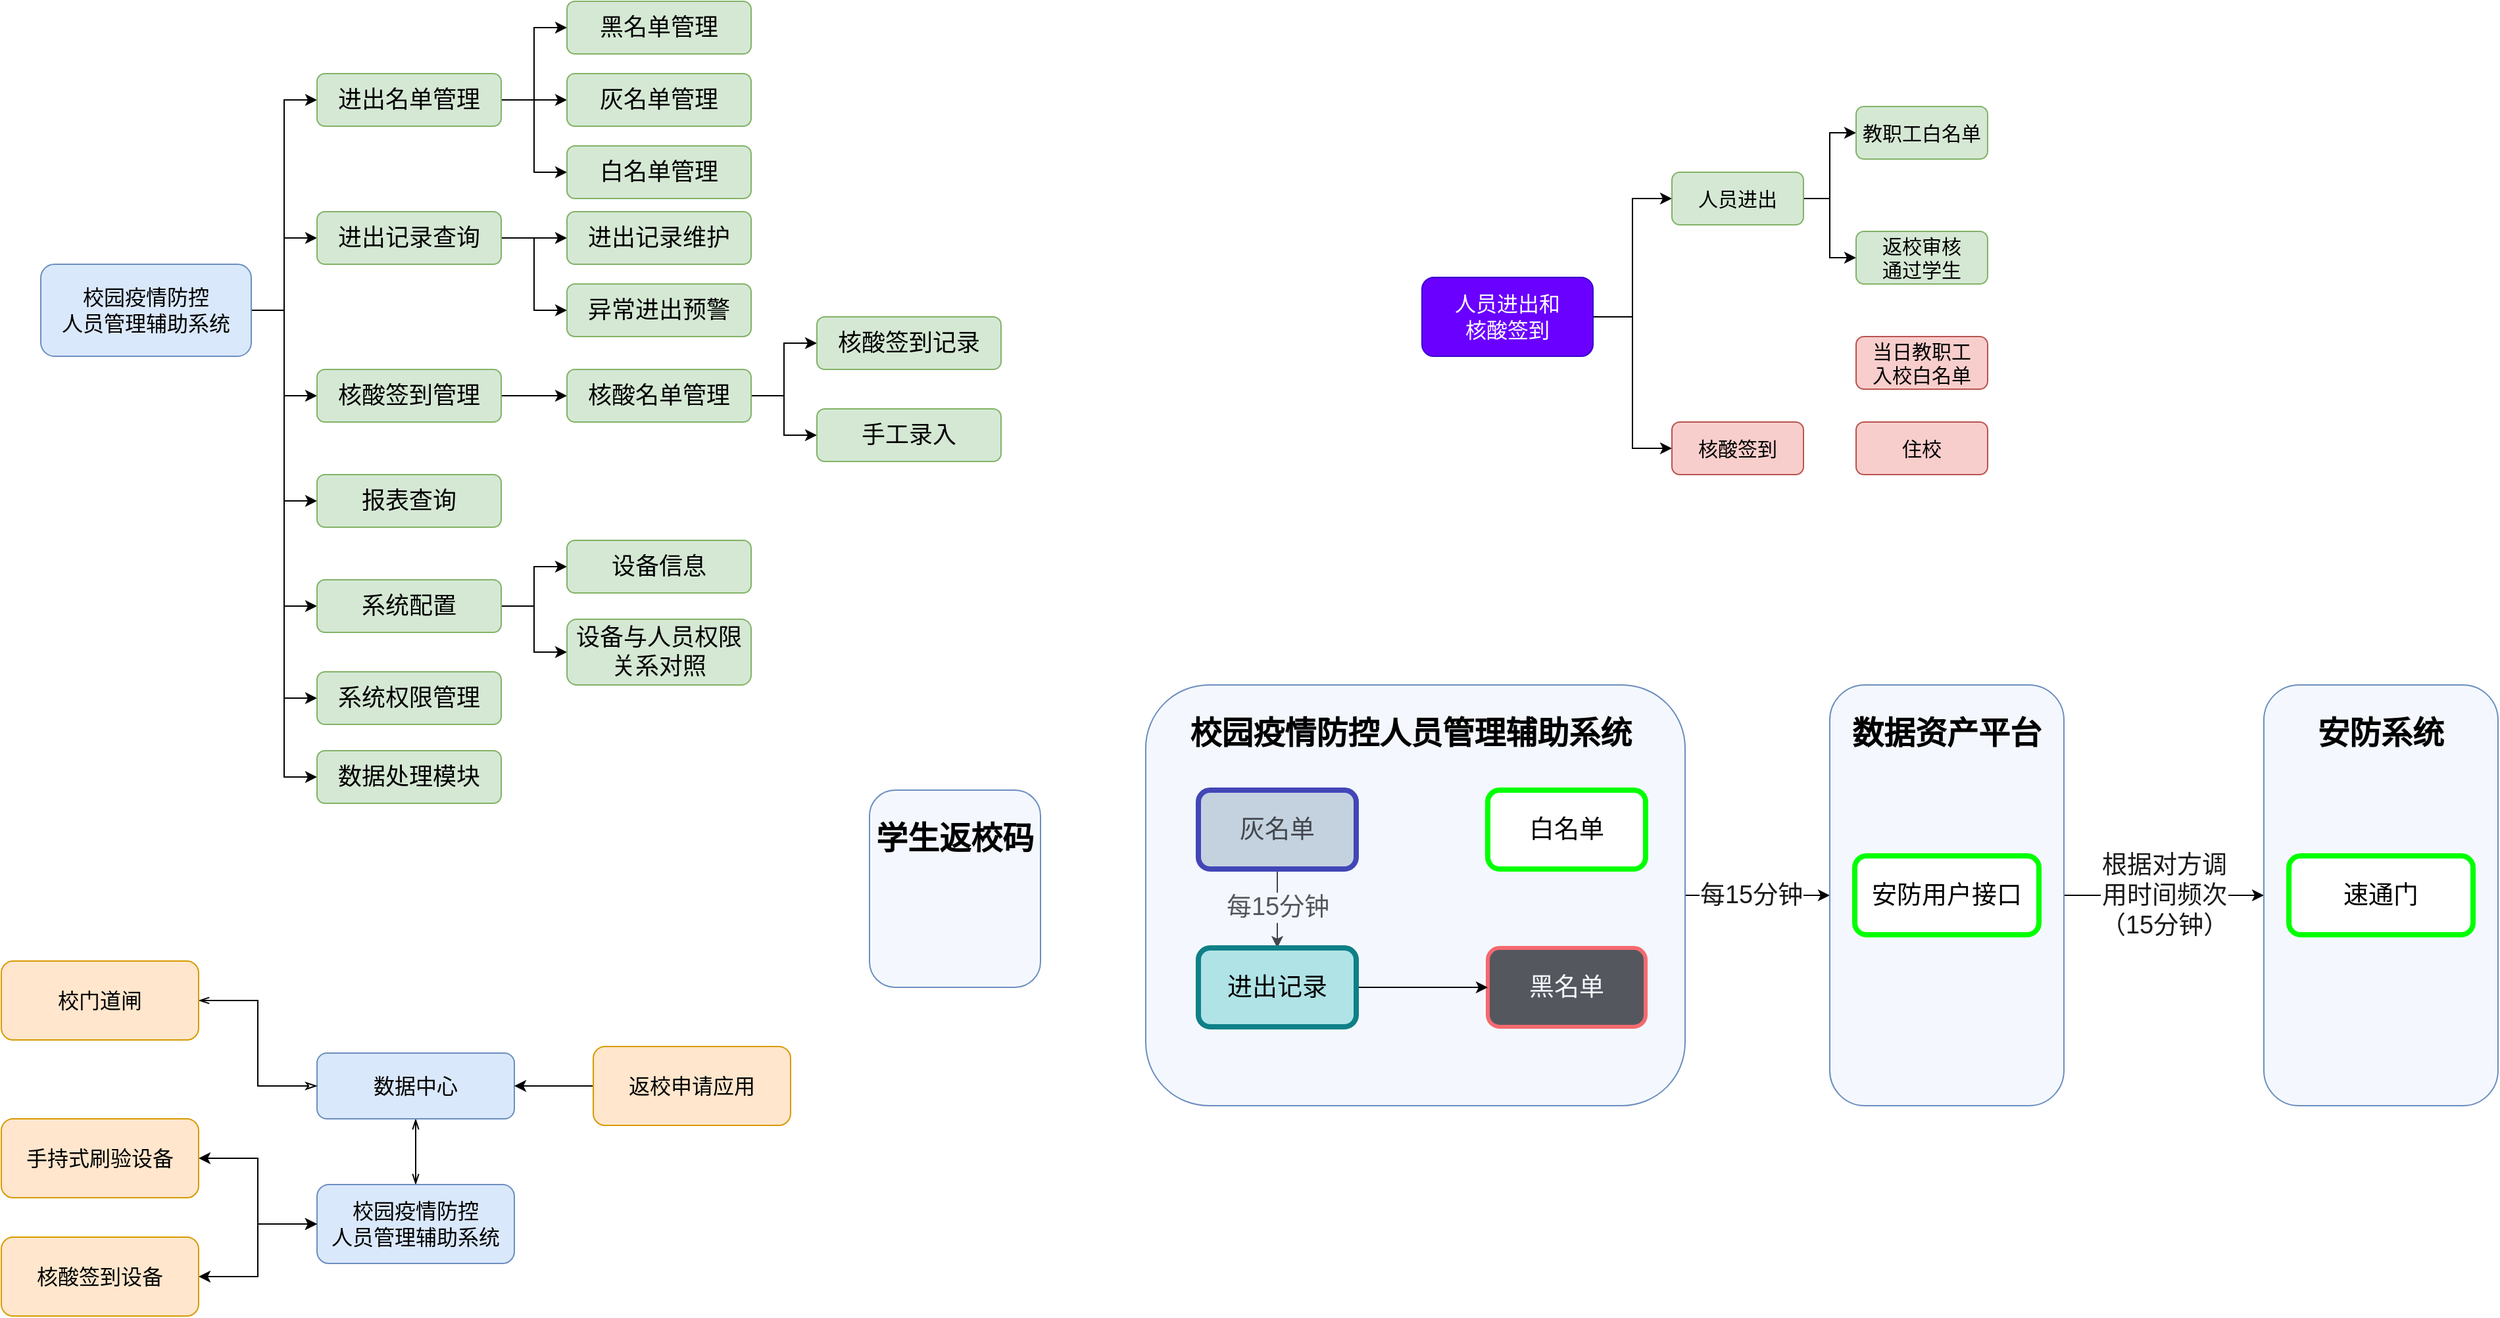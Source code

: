 <mxfile version="18.0.0" type="github">
  <diagram id="9vjwfqeA_DVdZ4IVt9qL" name="Page-1">
    <mxGraphModel dx="1445" dy="1897" grid="1" gridSize="10" guides="1" tooltips="1" connect="1" arrows="1" fold="1" page="1" pageScale="1" pageWidth="827" pageHeight="1169" math="0" shadow="0">
      <root>
        <mxCell id="0" />
        <mxCell id="1" parent="0" />
        <mxCell id="mTRX2ACm2MRmk_OSoDYx-10" style="edgeStyle=orthogonalEdgeStyle;rounded=0;orthogonalLoop=1;jettySize=auto;html=1;exitX=1;exitY=0.5;exitDx=0;exitDy=0;entryX=0;entryY=0.5;entryDx=0;entryDy=0;fontSize=18;" parent="1" source="mTRX2ACm2MRmk_OSoDYx-2" target="mTRX2ACm2MRmk_OSoDYx-3" edge="1">
          <mxGeometry relative="1" as="geometry" />
        </mxCell>
        <mxCell id="mTRX2ACm2MRmk_OSoDYx-11" style="edgeStyle=orthogonalEdgeStyle;rounded=0;orthogonalLoop=1;jettySize=auto;html=1;exitX=1;exitY=0.5;exitDx=0;exitDy=0;entryX=0;entryY=0.5;entryDx=0;entryDy=0;fontSize=18;" parent="1" source="mTRX2ACm2MRmk_OSoDYx-2" target="mTRX2ACm2MRmk_OSoDYx-5" edge="1">
          <mxGeometry relative="1" as="geometry" />
        </mxCell>
        <mxCell id="mTRX2ACm2MRmk_OSoDYx-12" style="edgeStyle=orthogonalEdgeStyle;rounded=0;orthogonalLoop=1;jettySize=auto;html=1;exitX=1;exitY=0.5;exitDx=0;exitDy=0;entryX=0;entryY=0.5;entryDx=0;entryDy=0;fontSize=18;" parent="1" source="mTRX2ACm2MRmk_OSoDYx-2" target="mTRX2ACm2MRmk_OSoDYx-6" edge="1">
          <mxGeometry relative="1" as="geometry" />
        </mxCell>
        <mxCell id="mTRX2ACm2MRmk_OSoDYx-22" style="edgeStyle=orthogonalEdgeStyle;rounded=0;orthogonalLoop=1;jettySize=auto;html=1;exitX=1;exitY=0.5;exitDx=0;exitDy=0;entryX=0;entryY=0.5;entryDx=0;entryDy=0;fontSize=18;" parent="1" source="mTRX2ACm2MRmk_OSoDYx-2" target="mTRX2ACm2MRmk_OSoDYx-18" edge="1">
          <mxGeometry relative="1" as="geometry" />
        </mxCell>
        <mxCell id="mTRX2ACm2MRmk_OSoDYx-26" style="edgeStyle=orthogonalEdgeStyle;rounded=0;orthogonalLoop=1;jettySize=auto;html=1;exitX=1;exitY=0.5;exitDx=0;exitDy=0;entryX=0;entryY=0.5;entryDx=0;entryDy=0;fontSize=18;" parent="1" source="mTRX2ACm2MRmk_OSoDYx-2" target="mTRX2ACm2MRmk_OSoDYx-25" edge="1">
          <mxGeometry relative="1" as="geometry" />
        </mxCell>
        <mxCell id="qPYPx7OVyf8pasTDU_Wo-8" style="edgeStyle=orthogonalEdgeStyle;rounded=0;orthogonalLoop=1;jettySize=auto;html=1;exitX=1;exitY=0.5;exitDx=0;exitDy=0;entryX=0;entryY=0.5;entryDx=0;entryDy=0;" parent="1" source="mTRX2ACm2MRmk_OSoDYx-2" target="qPYPx7OVyf8pasTDU_Wo-3" edge="1">
          <mxGeometry relative="1" as="geometry" />
        </mxCell>
        <mxCell id="qPYPx7OVyf8pasTDU_Wo-15" style="edgeStyle=orthogonalEdgeStyle;rounded=0;orthogonalLoop=1;jettySize=auto;html=1;exitX=1;exitY=0.5;exitDx=0;exitDy=0;entryX=0;entryY=0.5;entryDx=0;entryDy=0;" parent="1" source="mTRX2ACm2MRmk_OSoDYx-2" target="qPYPx7OVyf8pasTDU_Wo-14" edge="1">
          <mxGeometry relative="1" as="geometry" />
        </mxCell>
        <mxCell id="mTRX2ACm2MRmk_OSoDYx-2" value="校园疫情防控&lt;br&gt;人员管理辅助系统" style="rounded=1;whiteSpace=wrap;html=1;fontSize=16;fillColor=#dae8fc;strokeColor=#6c8ebf;" parent="1" vertex="1">
          <mxGeometry x="130" y="-920" width="160" height="70" as="geometry" />
        </mxCell>
        <mxCell id="mTRX2ACm2MRmk_OSoDYx-17" style="edgeStyle=orthogonalEdgeStyle;rounded=0;orthogonalLoop=1;jettySize=auto;html=1;exitX=1;exitY=0.5;exitDx=0;exitDy=0;entryX=0;entryY=0.5;entryDx=0;entryDy=0;fontSize=18;" parent="1" source="mTRX2ACm2MRmk_OSoDYx-3" target="mTRX2ACm2MRmk_OSoDYx-4" edge="1">
          <mxGeometry relative="1" as="geometry" />
        </mxCell>
        <mxCell id="qPYPx7OVyf8pasTDU_Wo-2" style="edgeStyle=orthogonalEdgeStyle;rounded=0;orthogonalLoop=1;jettySize=auto;html=1;exitX=1;exitY=0.5;exitDx=0;exitDy=0;entryX=0;entryY=0.5;entryDx=0;entryDy=0;" parent="1" source="mTRX2ACm2MRmk_OSoDYx-3" target="mTRX2ACm2MRmk_OSoDYx-20" edge="1">
          <mxGeometry relative="1" as="geometry" />
        </mxCell>
        <mxCell id="mTRX2ACm2MRmk_OSoDYx-3" value="进出记录查询" style="rounded=1;whiteSpace=wrap;html=1;fontSize=18;fillColor=#d5e8d4;strokeColor=#82b366;" parent="1" vertex="1">
          <mxGeometry x="340" y="-960" width="140" height="40" as="geometry" />
        </mxCell>
        <mxCell id="mTRX2ACm2MRmk_OSoDYx-4" value="进出记录维护" style="rounded=1;whiteSpace=wrap;html=1;fontSize=18;fillColor=#d5e8d4;strokeColor=#82b366;" parent="1" vertex="1">
          <mxGeometry x="530" y="-960" width="140" height="40" as="geometry" />
        </mxCell>
        <mxCell id="mTRX2ACm2MRmk_OSoDYx-14" style="edgeStyle=orthogonalEdgeStyle;rounded=0;orthogonalLoop=1;jettySize=auto;html=1;exitX=1;exitY=0.5;exitDx=0;exitDy=0;entryX=0;entryY=0.5;entryDx=0;entryDy=0;fontSize=18;" parent="1" source="mTRX2ACm2MRmk_OSoDYx-5" target="mTRX2ACm2MRmk_OSoDYx-8" edge="1">
          <mxGeometry relative="1" as="geometry" />
        </mxCell>
        <mxCell id="mTRX2ACm2MRmk_OSoDYx-15" style="edgeStyle=orthogonalEdgeStyle;rounded=0;orthogonalLoop=1;jettySize=auto;html=1;exitX=1;exitY=0.5;exitDx=0;exitDy=0;entryX=0;entryY=0.5;entryDx=0;entryDy=0;fontSize=18;" parent="1" source="mTRX2ACm2MRmk_OSoDYx-5" target="mTRX2ACm2MRmk_OSoDYx-7" edge="1">
          <mxGeometry relative="1" as="geometry" />
        </mxCell>
        <mxCell id="mTRX2ACm2MRmk_OSoDYx-16" style="edgeStyle=orthogonalEdgeStyle;rounded=0;orthogonalLoop=1;jettySize=auto;html=1;exitX=1;exitY=0.5;exitDx=0;exitDy=0;entryX=0;entryY=0.5;entryDx=0;entryDy=0;fontSize=18;" parent="1" source="mTRX2ACm2MRmk_OSoDYx-5" target="mTRX2ACm2MRmk_OSoDYx-9" edge="1">
          <mxGeometry relative="1" as="geometry" />
        </mxCell>
        <mxCell id="mTRX2ACm2MRmk_OSoDYx-5" value="进出名单管理" style="rounded=1;whiteSpace=wrap;html=1;fontSize=18;fillColor=#d5e8d4;strokeColor=#82b366;" parent="1" vertex="1">
          <mxGeometry x="340" y="-1065" width="140" height="40" as="geometry" />
        </mxCell>
        <mxCell id="mTRX2ACm2MRmk_OSoDYx-6" value="系统权限管理" style="rounded=1;whiteSpace=wrap;html=1;fontSize=18;fillColor=#d5e8d4;strokeColor=#82b366;" parent="1" vertex="1">
          <mxGeometry x="340" y="-610" width="140" height="40" as="geometry" />
        </mxCell>
        <mxCell id="mTRX2ACm2MRmk_OSoDYx-7" value="黑名单管理" style="rounded=1;whiteSpace=wrap;html=1;fontSize=18;fillColor=#d5e8d4;strokeColor=#82b366;" parent="1" vertex="1">
          <mxGeometry x="530" y="-1120" width="140" height="40" as="geometry" />
        </mxCell>
        <mxCell id="mTRX2ACm2MRmk_OSoDYx-8" value="灰名单管理" style="rounded=1;whiteSpace=wrap;html=1;fontSize=18;fillColor=#d5e8d4;strokeColor=#82b366;" parent="1" vertex="1">
          <mxGeometry x="530" y="-1065" width="140" height="40" as="geometry" />
        </mxCell>
        <mxCell id="mTRX2ACm2MRmk_OSoDYx-9" value="白名单管理" style="rounded=1;whiteSpace=wrap;html=1;fontSize=18;fillColor=#d5e8d4;strokeColor=#82b366;" parent="1" vertex="1">
          <mxGeometry x="530" y="-1010" width="140" height="40" as="geometry" />
        </mxCell>
        <mxCell id="mTRX2ACm2MRmk_OSoDYx-23" style="edgeStyle=orthogonalEdgeStyle;rounded=0;orthogonalLoop=1;jettySize=auto;html=1;exitX=1;exitY=0.5;exitDx=0;exitDy=0;entryX=0;entryY=0.5;entryDx=0;entryDy=0;fontSize=18;" parent="1" source="mTRX2ACm2MRmk_OSoDYx-18" target="mTRX2ACm2MRmk_OSoDYx-21" edge="1">
          <mxGeometry relative="1" as="geometry" />
        </mxCell>
        <mxCell id="mTRX2ACm2MRmk_OSoDYx-18" value="核酸签到管理" style="rounded=1;whiteSpace=wrap;html=1;fontSize=18;fillColor=#d5e8d4;strokeColor=#82b366;" parent="1" vertex="1">
          <mxGeometry x="340" y="-840" width="140" height="40" as="geometry" />
        </mxCell>
        <mxCell id="mTRX2ACm2MRmk_OSoDYx-20" value="异常进出预警" style="rounded=1;whiteSpace=wrap;html=1;fontSize=18;fillColor=#d5e8d4;strokeColor=#82b366;" parent="1" vertex="1">
          <mxGeometry x="530" y="-905" width="140" height="40" as="geometry" />
        </mxCell>
        <mxCell id="qPYPx7OVyf8pasTDU_Wo-12" style="edgeStyle=orthogonalEdgeStyle;rounded=0;orthogonalLoop=1;jettySize=auto;html=1;exitX=1;exitY=0.5;exitDx=0;exitDy=0;entryX=0;entryY=0.5;entryDx=0;entryDy=0;" parent="1" source="mTRX2ACm2MRmk_OSoDYx-21" target="qPYPx7OVyf8pasTDU_Wo-10" edge="1">
          <mxGeometry relative="1" as="geometry" />
        </mxCell>
        <mxCell id="qPYPx7OVyf8pasTDU_Wo-13" style="edgeStyle=orthogonalEdgeStyle;rounded=0;orthogonalLoop=1;jettySize=auto;html=1;exitX=1;exitY=0.5;exitDx=0;exitDy=0;entryX=0;entryY=0.5;entryDx=0;entryDy=0;" parent="1" source="mTRX2ACm2MRmk_OSoDYx-21" target="qPYPx7OVyf8pasTDU_Wo-11" edge="1">
          <mxGeometry relative="1" as="geometry" />
        </mxCell>
        <mxCell id="mTRX2ACm2MRmk_OSoDYx-21" value="核酸名单管理" style="rounded=1;whiteSpace=wrap;html=1;fontSize=18;fillColor=#d5e8d4;strokeColor=#82b366;" parent="1" vertex="1">
          <mxGeometry x="530" y="-840" width="140" height="40" as="geometry" />
        </mxCell>
        <mxCell id="mTRX2ACm2MRmk_OSoDYx-25" value="数据处理模块" style="rounded=1;whiteSpace=wrap;html=1;fontSize=18;fillColor=#d5e8d4;strokeColor=#82b366;" parent="1" vertex="1">
          <mxGeometry x="340" y="-550" width="140" height="40" as="geometry" />
        </mxCell>
        <mxCell id="mTRX2ACm2MRmk_OSoDYx-36" value="" style="edgeStyle=orthogonalEdgeStyle;rounded=0;orthogonalLoop=1;jettySize=auto;html=1;fontSize=18;endArrow=openThin;endFill=0;startArrow=openThin;startFill=0;" parent="1" source="mTRX2ACm2MRmk_OSoDYx-28" target="mTRX2ACm2MRmk_OSoDYx-29" edge="1">
          <mxGeometry relative="1" as="geometry" />
        </mxCell>
        <mxCell id="mTRX2ACm2MRmk_OSoDYx-28" value="校园疫情防控&lt;br&gt;人员管理辅助系统" style="rounded=1;whiteSpace=wrap;html=1;fontSize=16;fillColor=#dae8fc;strokeColor=#6c8ebf;" parent="1" vertex="1">
          <mxGeometry x="340" y="-220" width="150" height="60" as="geometry" />
        </mxCell>
        <mxCell id="mTRX2ACm2MRmk_OSoDYx-29" value="数据中心" style="rounded=1;whiteSpace=wrap;html=1;fontSize=16;fillColor=#dae8fc;strokeColor=#6c8ebf;" parent="1" vertex="1">
          <mxGeometry x="340" y="-320" width="150" height="50" as="geometry" />
        </mxCell>
        <mxCell id="mTRX2ACm2MRmk_OSoDYx-33" style="edgeStyle=orthogonalEdgeStyle;rounded=0;orthogonalLoop=1;jettySize=auto;html=1;exitX=1;exitY=0.5;exitDx=0;exitDy=0;entryX=0;entryY=0.5;entryDx=0;entryDy=0;fontSize=18;endArrow=classicThin;endFill=0;startArrow=openThin;startFill=0;" parent="1" source="mTRX2ACm2MRmk_OSoDYx-30" target="mTRX2ACm2MRmk_OSoDYx-29" edge="1">
          <mxGeometry relative="1" as="geometry" />
        </mxCell>
        <mxCell id="mTRX2ACm2MRmk_OSoDYx-30" value="校门道闸" style="rounded=1;whiteSpace=wrap;html=1;fontSize=16;fillColor=#ffe6cc;strokeColor=#d79b00;" parent="1" vertex="1">
          <mxGeometry x="100" y="-390" width="150" height="60" as="geometry" />
        </mxCell>
        <mxCell id="mTRX2ACm2MRmk_OSoDYx-34" style="edgeStyle=orthogonalEdgeStyle;rounded=0;orthogonalLoop=1;jettySize=auto;html=1;exitX=1;exitY=0.5;exitDx=0;exitDy=0;entryX=0;entryY=0.5;entryDx=0;entryDy=0;fontSize=18;endArrow=classic;endFill=1;startArrow=classic;startFill=1;" parent="1" source="mTRX2ACm2MRmk_OSoDYx-31" target="mTRX2ACm2MRmk_OSoDYx-28" edge="1">
          <mxGeometry relative="1" as="geometry" />
        </mxCell>
        <mxCell id="mTRX2ACm2MRmk_OSoDYx-31" value="手持式刷验设备" style="rounded=1;whiteSpace=wrap;html=1;fontSize=16;fillColor=#ffe6cc;strokeColor=#d79b00;" parent="1" vertex="1">
          <mxGeometry x="100" y="-270" width="150" height="60" as="geometry" />
        </mxCell>
        <mxCell id="qPYPx7OVyf8pasTDU_Wo-19" style="edgeStyle=orthogonalEdgeStyle;rounded=0;orthogonalLoop=1;jettySize=auto;html=1;exitX=0;exitY=0.5;exitDx=0;exitDy=0;entryX=1;entryY=0.5;entryDx=0;entryDy=0;startArrow=none;startFill=0;endArrow=classic;endFill=1;" parent="1" source="mTRX2ACm2MRmk_OSoDYx-37" target="mTRX2ACm2MRmk_OSoDYx-29" edge="1">
          <mxGeometry relative="1" as="geometry" />
        </mxCell>
        <mxCell id="mTRX2ACm2MRmk_OSoDYx-37" value="返校申请应用" style="rounded=1;whiteSpace=wrap;html=1;fontSize=16;fillColor=#ffe6cc;strokeColor=#d79b00;" parent="1" vertex="1">
          <mxGeometry x="550" y="-325" width="150" height="60" as="geometry" />
        </mxCell>
        <mxCell id="qPYPx7OVyf8pasTDU_Wo-6" style="edgeStyle=orthogonalEdgeStyle;rounded=0;orthogonalLoop=1;jettySize=auto;html=1;exitX=1;exitY=0.5;exitDx=0;exitDy=0;entryX=0;entryY=0.5;entryDx=0;entryDy=0;" parent="1" source="qPYPx7OVyf8pasTDU_Wo-3" target="qPYPx7OVyf8pasTDU_Wo-5" edge="1">
          <mxGeometry relative="1" as="geometry" />
        </mxCell>
        <mxCell id="qPYPx7OVyf8pasTDU_Wo-7" style="edgeStyle=orthogonalEdgeStyle;rounded=0;orthogonalLoop=1;jettySize=auto;html=1;exitX=1;exitY=0.5;exitDx=0;exitDy=0;entryX=0;entryY=0.5;entryDx=0;entryDy=0;" parent="1" source="qPYPx7OVyf8pasTDU_Wo-3" target="qPYPx7OVyf8pasTDU_Wo-4" edge="1">
          <mxGeometry relative="1" as="geometry" />
        </mxCell>
        <mxCell id="qPYPx7OVyf8pasTDU_Wo-3" value="系统配置" style="rounded=1;whiteSpace=wrap;html=1;fontSize=18;fillColor=#d5e8d4;strokeColor=#82b366;" parent="1" vertex="1">
          <mxGeometry x="340" y="-680" width="140" height="40" as="geometry" />
        </mxCell>
        <mxCell id="qPYPx7OVyf8pasTDU_Wo-4" value="设备与人员权限关系对照" style="rounded=1;whiteSpace=wrap;html=1;fontSize=18;fillColor=#d5e8d4;strokeColor=#82b366;" parent="1" vertex="1">
          <mxGeometry x="530" y="-650" width="140" height="50" as="geometry" />
        </mxCell>
        <mxCell id="qPYPx7OVyf8pasTDU_Wo-5" value="设备信息" style="rounded=1;whiteSpace=wrap;html=1;fontSize=18;fillColor=#d5e8d4;strokeColor=#82b366;" parent="1" vertex="1">
          <mxGeometry x="530" y="-710" width="140" height="40" as="geometry" />
        </mxCell>
        <mxCell id="qPYPx7OVyf8pasTDU_Wo-10" value="核酸签到记录" style="rounded=1;whiteSpace=wrap;html=1;fontSize=18;fillColor=#d5e8d4;strokeColor=#82b366;" parent="1" vertex="1">
          <mxGeometry x="720" y="-880" width="140" height="40" as="geometry" />
        </mxCell>
        <mxCell id="qPYPx7OVyf8pasTDU_Wo-11" value="手工录入" style="rounded=1;whiteSpace=wrap;html=1;fontSize=18;fillColor=#d5e8d4;strokeColor=#82b366;" parent="1" vertex="1">
          <mxGeometry x="720" y="-810" width="140" height="40" as="geometry" />
        </mxCell>
        <mxCell id="qPYPx7OVyf8pasTDU_Wo-14" value="报表查询" style="rounded=1;whiteSpace=wrap;html=1;fontSize=18;fillColor=#d5e8d4;strokeColor=#82b366;" parent="1" vertex="1">
          <mxGeometry x="340" y="-760" width="140" height="40" as="geometry" />
        </mxCell>
        <mxCell id="qPYPx7OVyf8pasTDU_Wo-17" style="edgeStyle=orthogonalEdgeStyle;rounded=0;orthogonalLoop=1;jettySize=auto;html=1;exitX=1;exitY=0.5;exitDx=0;exitDy=0;startArrow=classic;startFill=1;entryX=0;entryY=0.5;entryDx=0;entryDy=0;" parent="1" source="qPYPx7OVyf8pasTDU_Wo-16" target="mTRX2ACm2MRmk_OSoDYx-28" edge="1">
          <mxGeometry relative="1" as="geometry">
            <mxPoint x="340" y="-170" as="targetPoint" />
          </mxGeometry>
        </mxCell>
        <mxCell id="qPYPx7OVyf8pasTDU_Wo-16" value="核酸签到设备" style="rounded=1;whiteSpace=wrap;html=1;fontSize=16;fillColor=#ffe6cc;strokeColor=#d79b00;" parent="1" vertex="1">
          <mxGeometry x="100" y="-180" width="150" height="60" as="geometry" />
        </mxCell>
        <mxCell id="QlKhhKcutJUlhiBkMebA-3" style="edgeStyle=orthogonalEdgeStyle;rounded=0;orthogonalLoop=1;jettySize=auto;html=1;exitX=1;exitY=0.5;exitDx=0;exitDy=0;entryX=0;entryY=0.5;entryDx=0;entryDy=0;fontSize=15;" parent="1" source="QlKhhKcutJUlhiBkMebA-1" target="QlKhhKcutJUlhiBkMebA-2" edge="1">
          <mxGeometry relative="1" as="geometry" />
        </mxCell>
        <mxCell id="QlKhhKcutJUlhiBkMebA-5" style="edgeStyle=orthogonalEdgeStyle;rounded=0;orthogonalLoop=1;jettySize=auto;html=1;exitX=1;exitY=0.5;exitDx=0;exitDy=0;entryX=0;entryY=0.5;entryDx=0;entryDy=0;fontSize=15;" parent="1" source="QlKhhKcutJUlhiBkMebA-1" target="QlKhhKcutJUlhiBkMebA-4" edge="1">
          <mxGeometry relative="1" as="geometry" />
        </mxCell>
        <mxCell id="QlKhhKcutJUlhiBkMebA-1" value="人员进出和&lt;br&gt;核酸签到" style="rounded=1;whiteSpace=wrap;html=1;fontSize=16;fillColor=#6a00ff;strokeColor=#3700CC;fontColor=#ffffff;" parent="1" vertex="1">
          <mxGeometry x="1180" y="-910" width="130" height="60" as="geometry" />
        </mxCell>
        <mxCell id="QlKhhKcutJUlhiBkMebA-9" style="edgeStyle=orthogonalEdgeStyle;rounded=0;orthogonalLoop=1;jettySize=auto;html=1;exitX=1;exitY=0.5;exitDx=0;exitDy=0;entryX=0;entryY=0.5;entryDx=0;entryDy=0;fontSize=15;" parent="1" source="QlKhhKcutJUlhiBkMebA-2" target="QlKhhKcutJUlhiBkMebA-6" edge="1">
          <mxGeometry relative="1" as="geometry" />
        </mxCell>
        <mxCell id="QlKhhKcutJUlhiBkMebA-10" style="edgeStyle=orthogonalEdgeStyle;rounded=0;orthogonalLoop=1;jettySize=auto;html=1;exitX=1;exitY=0.5;exitDx=0;exitDy=0;entryX=0;entryY=0.5;entryDx=0;entryDy=0;fontSize=15;" parent="1" source="QlKhhKcutJUlhiBkMebA-2" target="QlKhhKcutJUlhiBkMebA-7" edge="1">
          <mxGeometry relative="1" as="geometry" />
        </mxCell>
        <mxCell id="QlKhhKcutJUlhiBkMebA-2" value="人员进出" style="rounded=1;whiteSpace=wrap;html=1;fillColor=#d5e8d4;strokeColor=#82b366;fontSize=15;" parent="1" vertex="1">
          <mxGeometry x="1370" y="-990" width="100" height="40" as="geometry" />
        </mxCell>
        <mxCell id="QlKhhKcutJUlhiBkMebA-4" value="核酸签到" style="rounded=1;whiteSpace=wrap;html=1;fillColor=#f8cecc;strokeColor=#b85450;fontSize=15;" parent="1" vertex="1">
          <mxGeometry x="1370" y="-800" width="100" height="40" as="geometry" />
        </mxCell>
        <mxCell id="QlKhhKcutJUlhiBkMebA-6" value="教职工白名单" style="rounded=1;whiteSpace=wrap;html=1;fillColor=#d5e8d4;strokeColor=#82b366;fontSize=15;" parent="1" vertex="1">
          <mxGeometry x="1510" y="-1040" width="100" height="40" as="geometry" />
        </mxCell>
        <mxCell id="QlKhhKcutJUlhiBkMebA-7" value="返校审核&lt;br&gt;通过学生" style="rounded=1;whiteSpace=wrap;html=1;fillColor=#d5e8d4;strokeColor=#82b366;fontSize=15;" parent="1" vertex="1">
          <mxGeometry x="1510" y="-945" width="100" height="40" as="geometry" />
        </mxCell>
        <mxCell id="QlKhhKcutJUlhiBkMebA-11" value="当日教职工&lt;br&gt;入校白名单" style="rounded=1;whiteSpace=wrap;html=1;fillColor=#f8cecc;strokeColor=#b85450;fontSize=15;" parent="1" vertex="1">
          <mxGeometry x="1510" y="-865" width="100" height="40" as="geometry" />
        </mxCell>
        <mxCell id="QlKhhKcutJUlhiBkMebA-12" value="住校" style="rounded=1;whiteSpace=wrap;html=1;fillColor=#f8cecc;strokeColor=#b85450;fontSize=15;" parent="1" vertex="1">
          <mxGeometry x="1510" y="-800" width="100" height="40" as="geometry" />
        </mxCell>
        <mxCell id="uK2itGOSWg6bH50uQCH6-9" value="" style="edgeStyle=orthogonalEdgeStyle;rounded=0;orthogonalLoop=1;jettySize=auto;html=1;fontSize=19;fontColor=#FFFFFF;" edge="1" parent="1" source="uK2itGOSWg6bH50uQCH6-1" target="uK2itGOSWg6bH50uQCH6-8">
          <mxGeometry relative="1" as="geometry" />
        </mxCell>
        <mxCell id="uK2itGOSWg6bH50uQCH6-11" value="每15分钟" style="edgeLabel;html=1;align=center;verticalAlign=middle;resizable=0;points=[];fontSize=19;fontColor=#1A1A1A;" vertex="1" connectable="0" parent="uK2itGOSWg6bH50uQCH6-9">
          <mxGeometry x="-0.244" y="-1" relative="1" as="geometry">
            <mxPoint x="1" y="6" as="offset" />
          </mxGeometry>
        </mxCell>
        <mxCell id="uK2itGOSWg6bH50uQCH6-1" value="灰名单" style="rounded=1;whiteSpace=wrap;html=1;fontSize=19;fillColor=#bac8d3;strokeColor=#000099;strokeWidth=4;" vertex="1" parent="1">
          <mxGeometry x="1010" y="-520" width="120" height="60" as="geometry" />
        </mxCell>
        <mxCell id="uK2itGOSWg6bH50uQCH6-2" value="黑名单" style="rounded=1;whiteSpace=wrap;html=1;fontSize=19;fillColor=#1A1A1A;fontColor=#FFFFFF;strokeColor=#FF3333;strokeWidth=3;" vertex="1" parent="1">
          <mxGeometry x="1230" y="-400" width="120" height="60" as="geometry" />
        </mxCell>
        <mxCell id="uK2itGOSWg6bH50uQCH6-17" style="edgeStyle=orthogonalEdgeStyle;rounded=0;orthogonalLoop=1;jettySize=auto;html=1;exitX=1;exitY=0.5;exitDx=0;exitDy=0;entryX=0;entryY=0.5;entryDx=0;entryDy=0;fontSize=19;fontColor=#1A1A1A;" edge="1" parent="1" source="uK2itGOSWg6bH50uQCH6-3" target="uK2itGOSWg6bH50uQCH6-13">
          <mxGeometry relative="1" as="geometry" />
        </mxCell>
        <mxCell id="uK2itGOSWg6bH50uQCH6-20" value="每15分钟" style="edgeLabel;html=1;align=center;verticalAlign=middle;resizable=0;points=[];fontSize=19;fontColor=#1A1A1A;" vertex="1" connectable="0" parent="uK2itGOSWg6bH50uQCH6-17">
          <mxGeometry x="0.255" y="2" relative="1" as="geometry">
            <mxPoint x="-19" y="2" as="offset" />
          </mxGeometry>
        </mxCell>
        <mxCell id="uK2itGOSWg6bH50uQCH6-3" value="&lt;h1&gt;校园疫情防控人员管理辅助系统&amp;nbsp;&lt;/h1&gt;" style="rounded=1;whiteSpace=wrap;html=1;fillColor=#dae8fc;strokeColor=#6c8ebf;fillOpacity=30;align=center;verticalAlign=top;" vertex="1" parent="1">
          <mxGeometry x="970" y="-600" width="410" height="320" as="geometry" />
        </mxCell>
        <mxCell id="uK2itGOSWg6bH50uQCH6-4" value="白名单" style="rounded=1;whiteSpace=wrap;html=1;fontSize=19;strokeColor=#00FF00;strokeWidth=4;" vertex="1" parent="1">
          <mxGeometry x="1230" y="-520" width="120" height="60" as="geometry" />
        </mxCell>
        <mxCell id="uK2itGOSWg6bH50uQCH6-12" value="" style="edgeStyle=orthogonalEdgeStyle;rounded=0;orthogonalLoop=1;jettySize=auto;html=1;fontSize=19;fontColor=#1A1A1A;" edge="1" parent="1" source="uK2itGOSWg6bH50uQCH6-8" target="uK2itGOSWg6bH50uQCH6-2">
          <mxGeometry relative="1" as="geometry" />
        </mxCell>
        <mxCell id="uK2itGOSWg6bH50uQCH6-8" value="进出记录" style="rounded=1;whiteSpace=wrap;html=1;fontSize=19;fillColor=#b0e3e6;strokeWidth=4;strokeColor=#0e8088;" vertex="1" parent="1">
          <mxGeometry x="1010" y="-400" width="120" height="60" as="geometry" />
        </mxCell>
        <mxCell id="uK2itGOSWg6bH50uQCH6-15" style="edgeStyle=orthogonalEdgeStyle;rounded=0;orthogonalLoop=1;jettySize=auto;html=1;exitX=1;exitY=0.5;exitDx=0;exitDy=0;entryX=0;entryY=0.5;entryDx=0;entryDy=0;fontSize=19;fontColor=#1A1A1A;" edge="1" parent="1" source="uK2itGOSWg6bH50uQCH6-13" target="uK2itGOSWg6bH50uQCH6-14">
          <mxGeometry relative="1" as="geometry" />
        </mxCell>
        <mxCell id="uK2itGOSWg6bH50uQCH6-16" value="根据对方调&lt;br&gt;用时间频次&lt;br&gt;（15分钟）" style="edgeLabel;html=1;align=center;verticalAlign=middle;resizable=0;points=[];fontSize=19;fontColor=#1A1A1A;" vertex="1" connectable="0" parent="uK2itGOSWg6bH50uQCH6-15">
          <mxGeometry x="0.239" y="-1" relative="1" as="geometry">
            <mxPoint x="-18" y="-1" as="offset" />
          </mxGeometry>
        </mxCell>
        <mxCell id="uK2itGOSWg6bH50uQCH6-13" value="&lt;h1&gt;数据资产平台&lt;/h1&gt;" style="rounded=1;whiteSpace=wrap;html=1;fillColor=#dae8fc;strokeColor=#6c8ebf;fillOpacity=30;align=center;verticalAlign=top;" vertex="1" parent="1">
          <mxGeometry x="1490" y="-600" width="178" height="320" as="geometry" />
        </mxCell>
        <mxCell id="uK2itGOSWg6bH50uQCH6-14" value="&lt;h1&gt;安防系统&lt;/h1&gt;" style="rounded=1;whiteSpace=wrap;html=1;fillColor=#dae8fc;strokeColor=#6c8ebf;fillOpacity=30;align=center;verticalAlign=top;" vertex="1" parent="1">
          <mxGeometry x="1820" y="-600" width="178" height="320" as="geometry" />
        </mxCell>
        <mxCell id="uK2itGOSWg6bH50uQCH6-18" value="安防用户接口" style="rounded=1;whiteSpace=wrap;html=1;fontSize=19;strokeColor=#00FF00;strokeWidth=4;" vertex="1" parent="1">
          <mxGeometry x="1509" y="-470" width="140" height="60" as="geometry" />
        </mxCell>
        <mxCell id="uK2itGOSWg6bH50uQCH6-19" value="速通门" style="rounded=1;whiteSpace=wrap;html=1;fontSize=19;strokeColor=#00FF00;strokeWidth=4;" vertex="1" parent="1">
          <mxGeometry x="1839" y="-470" width="140" height="60" as="geometry" />
        </mxCell>
        <mxCell id="uK2itGOSWg6bH50uQCH6-22" value="&lt;h1&gt;学生返校码&lt;/h1&gt;" style="rounded=1;whiteSpace=wrap;html=1;fillColor=#dae8fc;strokeColor=#6c8ebf;fillOpacity=30;align=center;verticalAlign=top;" vertex="1" parent="1">
          <mxGeometry x="760" y="-520" width="130" height="150" as="geometry" />
        </mxCell>
      </root>
    </mxGraphModel>
  </diagram>
</mxfile>
